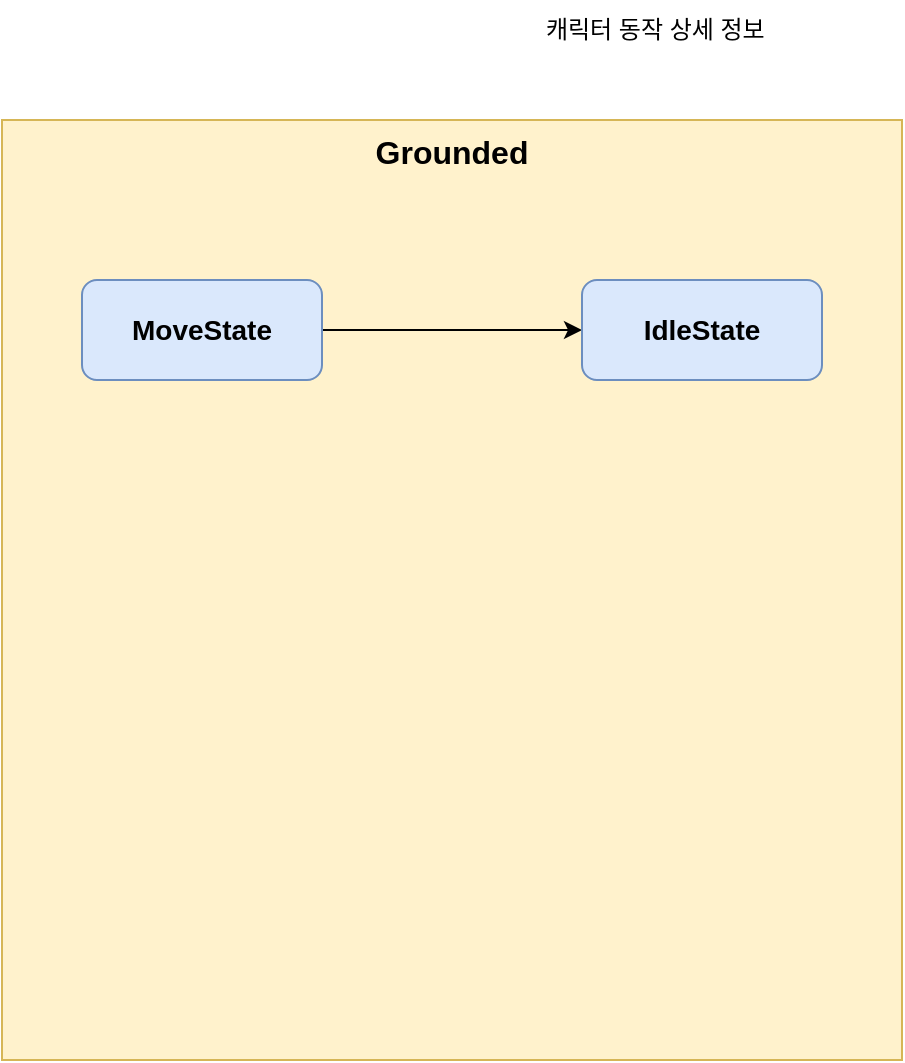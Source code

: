 <mxfile version="14.7.6" type="github">
  <diagram id="0wxDvJ-mUQAUWxwocrt-" name="Page-1">
    <mxGraphModel dx="1422" dy="794" grid="1" gridSize="10" guides="1" tooltips="1" connect="1" arrows="1" fold="1" page="1" pageScale="1" pageWidth="827" pageHeight="1169" math="0" shadow="0">
      <root>
        <mxCell id="0" />
        <mxCell id="1" parent="0" />
        <mxCell id="Dzx2ndOj7DnY9fpGUPLh-1" value="&lt;font style=&quot;vertical-align: inherit&quot;&gt;&lt;font style=&quot;vertical-align: inherit&quot;&gt;&lt;font style=&quot;vertical-align: inherit&quot;&gt;&lt;font style=&quot;vertical-align: inherit&quot;&gt;&amp;nbsp;캐릭터 동작 상세 정보&lt;/font&gt;&lt;/font&gt;&lt;/font&gt;&lt;/font&gt;" style="text;html=1;strokeColor=none;fillColor=none;align=center;verticalAlign=middle;whiteSpace=wrap;rounded=0;" vertex="1" parent="1">
          <mxGeometry x="290" y="10" width="170" height="30" as="geometry" />
        </mxCell>
        <mxCell id="Dzx2ndOj7DnY9fpGUPLh-2" value="&lt;b&gt;&lt;font style=&quot;font-size: 16px&quot;&gt;Grounded&lt;/font&gt;&lt;/b&gt;" style="rounded=0;whiteSpace=wrap;html=1;fillColor=#fff2cc;strokeColor=#d6b656;align=center;verticalAlign=top;" vertex="1" parent="1">
          <mxGeometry x="50" y="70" width="450" height="470" as="geometry" />
        </mxCell>
        <mxCell id="Dzx2ndOj7DnY9fpGUPLh-7" value="" style="edgeStyle=orthogonalEdgeStyle;rounded=0;orthogonalLoop=1;jettySize=auto;html=1;" edge="1" parent="1" source="Dzx2ndOj7DnY9fpGUPLh-5" target="Dzx2ndOj7DnY9fpGUPLh-6">
          <mxGeometry relative="1" as="geometry">
            <Array as="points">
              <mxPoint x="280" y="175" />
              <mxPoint x="280" y="175" />
            </Array>
          </mxGeometry>
        </mxCell>
        <mxCell id="Dzx2ndOj7DnY9fpGUPLh-5" value="&lt;b&gt;&lt;font style=&quot;font-size: 14px&quot;&gt;MoveState&lt;/font&gt;&lt;/b&gt;" style="rounded=1;whiteSpace=wrap;html=1;fillColor=#dae8fc;strokeColor=#6c8ebf;" vertex="1" parent="1">
          <mxGeometry x="90" y="150" width="120" height="50" as="geometry" />
        </mxCell>
        <mxCell id="Dzx2ndOj7DnY9fpGUPLh-6" value="&lt;b&gt;&lt;font style=&quot;font-size: 14px&quot;&gt;IdleState&lt;/font&gt;&lt;/b&gt;" style="rounded=1;whiteSpace=wrap;html=1;fillColor=#dae8fc;strokeColor=#6c8ebf;" vertex="1" parent="1">
          <mxGeometry x="340" y="150" width="120" height="50" as="geometry" />
        </mxCell>
      </root>
    </mxGraphModel>
  </diagram>
</mxfile>
